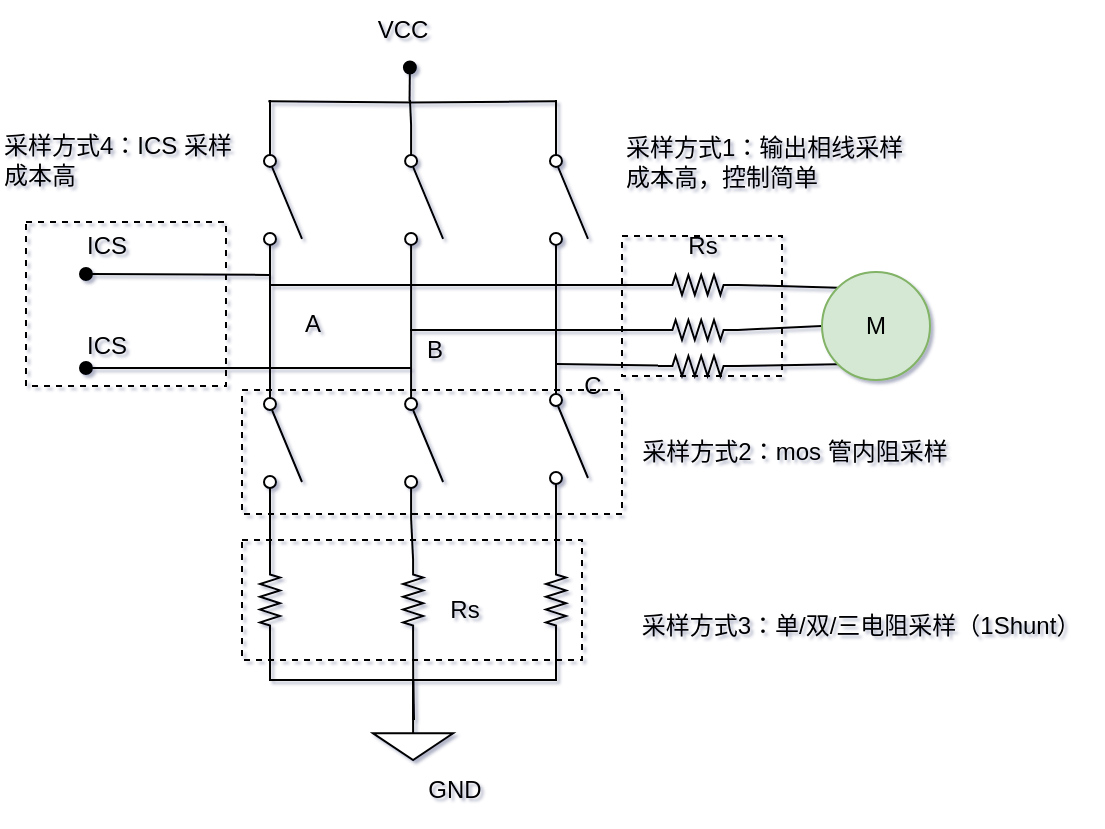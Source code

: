 <mxfile version="24.8.4">
  <diagram name="等效电路" id="qyUAMR9Gx85rMnfqyGuq">
    <mxGraphModel dx="954" dy="558" grid="0" gridSize="10" guides="1" tooltips="1" connect="1" arrows="1" fold="1" page="1" pageScale="1" pageWidth="827" pageHeight="1169" math="0" shadow="1">
      <root>
        <mxCell id="0" />
        <mxCell id="1" parent="0" />
        <mxCell id="NXIWG5uz2K2swiidzdYj-2" value="VCC" style="text;html=1;align=center;verticalAlign=middle;resizable=0;points=[];autosize=1;strokeColor=none;fillColor=none;" vertex="1" parent="1">
          <mxGeometry x="202.554" y="80" width="50" height="30" as="geometry" />
        </mxCell>
        <mxCell id="NXIWG5uz2K2swiidzdYj-3" value="GND" style="text;html=1;align=center;verticalAlign=middle;resizable=0;points=[];autosize=1;strokeColor=none;fillColor=none;" vertex="1" parent="1">
          <mxGeometry x="228.544" y="459.995" width="50" height="30" as="geometry" />
        </mxCell>
        <mxCell id="NXIWG5uz2K2swiidzdYj-53" style="rounded=0;orthogonalLoop=1;jettySize=auto;html=1;exitX=1;exitY=0.5;exitDx=0;exitDy=0;exitPerimeter=0;entryX=0;entryY=0;entryDx=0;entryDy=0;endArrow=none;endFill=0;" edge="1" parent="1" source="NXIWG5uz2K2swiidzdYj-24" target="NXIWG5uz2K2swiidzdYj-51">
          <mxGeometry relative="1" as="geometry" />
        </mxCell>
        <mxCell id="NXIWG5uz2K2swiidzdYj-24" value="" style="pointerEvents=1;verticalLabelPosition=bottom;shadow=0;dashed=0;align=center;html=1;verticalAlign=top;shape=mxgraph.electrical.resistors.resistor_2;" vertex="1" parent="1">
          <mxGeometry x="356" y="217.46" width="40" height="10" as="geometry" />
        </mxCell>
        <mxCell id="NXIWG5uz2K2swiidzdYj-44" style="rounded=0;orthogonalLoop=1;jettySize=auto;html=1;exitX=0;exitY=0.5;exitDx=0;exitDy=0;exitPerimeter=0;endArrow=none;endFill=0;" edge="1" parent="1" source="NXIWG5uz2K2swiidzdYj-25">
          <mxGeometry relative="1" as="geometry">
            <mxPoint x="232" y="245" as="targetPoint" />
            <mxPoint x="402" y="245" as="sourcePoint" />
          </mxGeometry>
        </mxCell>
        <mxCell id="NXIWG5uz2K2swiidzdYj-54" style="rounded=0;orthogonalLoop=1;jettySize=auto;html=1;exitX=1;exitY=0.5;exitDx=0;exitDy=0;exitPerimeter=0;entryX=0;entryY=0.5;entryDx=0;entryDy=0;endArrow=none;endFill=0;" edge="1" parent="1" source="NXIWG5uz2K2swiidzdYj-25" target="NXIWG5uz2K2swiidzdYj-51">
          <mxGeometry relative="1" as="geometry" />
        </mxCell>
        <mxCell id="NXIWG5uz2K2swiidzdYj-25" value="" style="pointerEvents=1;verticalLabelPosition=bottom;shadow=0;dashed=0;align=center;html=1;verticalAlign=top;shape=mxgraph.electrical.resistors.resistor_2;" vertex="1" parent="1">
          <mxGeometry x="356" y="240" width="40" height="10" as="geometry" />
        </mxCell>
        <mxCell id="NXIWG5uz2K2swiidzdYj-55" style="rounded=0;orthogonalLoop=1;jettySize=auto;html=1;exitX=1;exitY=0.5;exitDx=0;exitDy=0;exitPerimeter=0;entryX=0;entryY=1;entryDx=0;entryDy=0;endArrow=none;endFill=0;" edge="1" parent="1" source="NXIWG5uz2K2swiidzdYj-26" target="NXIWG5uz2K2swiidzdYj-51">
          <mxGeometry relative="1" as="geometry" />
        </mxCell>
        <mxCell id="NXIWG5uz2K2swiidzdYj-26" value="" style="pointerEvents=1;verticalLabelPosition=bottom;shadow=0;dashed=0;align=center;html=1;verticalAlign=top;shape=mxgraph.electrical.resistors.resistor_2;" vertex="1" parent="1">
          <mxGeometry x="356" y="258" width="40" height="10" as="geometry" />
        </mxCell>
        <mxCell id="NXIWG5uz2K2swiidzdYj-6" style="edgeStyle=orthogonalEdgeStyle;rounded=0;orthogonalLoop=1;jettySize=auto;html=1;exitX=0;exitY=0.8;exitDx=0;exitDy=0;entryX=0;entryY=0.8;entryDx=0;entryDy=0;endArrow=none;endFill=0;" edge="1" parent="1">
          <mxGeometry relative="1" as="geometry">
            <mxPoint x="161.166" y="130.65" as="sourcePoint" />
            <mxPoint x="304.842" y="130.649" as="targetPoint" />
          </mxGeometry>
        </mxCell>
        <mxCell id="NXIWG5uz2K2swiidzdYj-11" style="edgeStyle=orthogonalEdgeStyle;rounded=0;orthogonalLoop=1;jettySize=auto;html=1;exitX=0;exitY=0.8;exitDx=0;exitDy=0;endArrow=oval;endFill=1;" edge="1" parent="1">
          <mxGeometry relative="1" as="geometry">
            <mxPoint x="231.96" y="113.766" as="targetPoint" />
            <mxPoint x="231.773" y="130.649" as="sourcePoint" />
          </mxGeometry>
        </mxCell>
        <mxCell id="NXIWG5uz2K2swiidzdYj-21" value="A" style="text;html=1;align=center;verticalAlign=middle;resizable=0;points=[];autosize=1;strokeColor=none;fillColor=none;" vertex="1" parent="1">
          <mxGeometry x="168.001" y="227.002" width="30" height="30" as="geometry" />
        </mxCell>
        <mxCell id="NXIWG5uz2K2swiidzdYj-22" value="B" style="text;html=1;align=center;verticalAlign=middle;resizable=0;points=[];autosize=1;strokeColor=none;fillColor=none;" vertex="1" parent="1">
          <mxGeometry x="228.547" y="240.002" width="30" height="30" as="geometry" />
        </mxCell>
        <mxCell id="NXIWG5uz2K2swiidzdYj-23" value="C" style="text;html=1;align=center;verticalAlign=middle;resizable=0;points=[];autosize=1;strokeColor=none;fillColor=none;" vertex="1" parent="1">
          <mxGeometry x="308.0" y="258.002" width="30" height="30" as="geometry" />
        </mxCell>
        <mxCell id="NXIWG5uz2K2swiidzdYj-31" style="edgeStyle=orthogonalEdgeStyle;rounded=0;orthogonalLoop=1;jettySize=auto;html=1;exitX=0;exitY=0.8;exitDx=0;exitDy=0;endArrow=none;endFill=0;" edge="1" parent="1" source="NXIWG5uz2K2swiidzdYj-30">
          <mxGeometry relative="1" as="geometry">
            <mxPoint x="162" y="130" as="targetPoint" />
          </mxGeometry>
        </mxCell>
        <mxCell id="NXIWG5uz2K2swiidzdYj-33" style="edgeStyle=orthogonalEdgeStyle;rounded=0;orthogonalLoop=1;jettySize=auto;html=1;exitX=1;exitY=0.8;exitDx=0;exitDy=0;entryX=0;entryY=0.8;entryDx=0;entryDy=0;endArrow=none;endFill=0;" edge="1" parent="1" source="NXIWG5uz2K2swiidzdYj-30" target="NXIWG5uz2K2swiidzdYj-32">
          <mxGeometry relative="1" as="geometry" />
        </mxCell>
        <mxCell id="NXIWG5uz2K2swiidzdYj-82" style="rounded=0;orthogonalLoop=1;jettySize=auto;html=1;exitX=1;exitY=0.8;exitDx=0;exitDy=0;endArrow=oval;endFill=1;" edge="1" parent="1" source="NXIWG5uz2K2swiidzdYj-30">
          <mxGeometry relative="1" as="geometry">
            <mxPoint x="70" y="217" as="targetPoint" />
          </mxGeometry>
        </mxCell>
        <mxCell id="NXIWG5uz2K2swiidzdYj-30" value="" style="html=1;shape=mxgraph.electrical.electro-mechanical.singleSwitch;aspect=fixed;elSwitchState=off;direction=south;" vertex="1" parent="1">
          <mxGeometry x="158" y="142.46" width="20" height="75" as="geometry" />
        </mxCell>
        <mxCell id="NXIWG5uz2K2swiidzdYj-32" value="" style="html=1;shape=mxgraph.electrical.electro-mechanical.singleSwitch;aspect=fixed;elSwitchState=off;direction=south;" vertex="1" parent="1">
          <mxGeometry x="158" y="264" width="20" height="75" as="geometry" />
        </mxCell>
        <mxCell id="NXIWG5uz2K2swiidzdYj-35" style="edgeStyle=orthogonalEdgeStyle;rounded=0;orthogonalLoop=1;jettySize=auto;html=1;exitX=1;exitY=0.8;exitDx=0;exitDy=0;entryX=0;entryY=0.5;entryDx=0;entryDy=0;entryPerimeter=0;endArrow=none;endFill=0;" edge="1" parent="1" source="NXIWG5uz2K2swiidzdYj-30" target="NXIWG5uz2K2swiidzdYj-24">
          <mxGeometry relative="1" as="geometry">
            <Array as="points">
              <mxPoint x="162" y="222" />
            </Array>
          </mxGeometry>
        </mxCell>
        <mxCell id="NXIWG5uz2K2swiidzdYj-40" style="edgeStyle=orthogonalEdgeStyle;rounded=0;orthogonalLoop=1;jettySize=auto;html=1;exitX=0;exitY=0.8;exitDx=0;exitDy=0;endArrow=none;endFill=0;" edge="1" parent="1" source="NXIWG5uz2K2swiidzdYj-39">
          <mxGeometry relative="1" as="geometry">
            <mxPoint x="232" y="130" as="targetPoint" />
          </mxGeometry>
        </mxCell>
        <mxCell id="NXIWG5uz2K2swiidzdYj-43" style="edgeStyle=orthogonalEdgeStyle;rounded=0;orthogonalLoop=1;jettySize=auto;html=1;exitX=1;exitY=0.8;exitDx=0;exitDy=0;entryX=0;entryY=0.8;entryDx=0;entryDy=0;endArrow=none;endFill=0;" edge="1" parent="1" source="NXIWG5uz2K2swiidzdYj-39" target="NXIWG5uz2K2swiidzdYj-41">
          <mxGeometry relative="1" as="geometry" />
        </mxCell>
        <mxCell id="NXIWG5uz2K2swiidzdYj-39" value="" style="html=1;shape=mxgraph.electrical.electro-mechanical.singleSwitch;aspect=fixed;elSwitchState=off;direction=south;" vertex="1" parent="1">
          <mxGeometry x="228.55" y="142.46" width="20" height="75" as="geometry" />
        </mxCell>
        <mxCell id="NXIWG5uz2K2swiidzdYj-85" style="rounded=0;orthogonalLoop=1;jettySize=auto;html=1;exitX=0;exitY=0.8;exitDx=0;exitDy=0;endArrow=oval;endFill=1;" edge="1" parent="1" source="NXIWG5uz2K2swiidzdYj-41">
          <mxGeometry relative="1" as="geometry">
            <mxPoint x="70" y="264" as="targetPoint" />
          </mxGeometry>
        </mxCell>
        <mxCell id="NXIWG5uz2K2swiidzdYj-41" value="" style="html=1;shape=mxgraph.electrical.electro-mechanical.singleSwitch;aspect=fixed;elSwitchState=off;direction=south;" vertex="1" parent="1">
          <mxGeometry x="228.55" y="264" width="20" height="75" as="geometry" />
        </mxCell>
        <mxCell id="NXIWG5uz2K2swiidzdYj-46" style="edgeStyle=orthogonalEdgeStyle;rounded=0;orthogonalLoop=1;jettySize=auto;html=1;exitX=0;exitY=0.8;exitDx=0;exitDy=0;endArrow=none;endFill=0;" edge="1" parent="1" source="NXIWG5uz2K2swiidzdYj-45">
          <mxGeometry relative="1" as="geometry">
            <mxPoint x="305" y="130" as="targetPoint" />
          </mxGeometry>
        </mxCell>
        <mxCell id="NXIWG5uz2K2swiidzdYj-48" style="edgeStyle=orthogonalEdgeStyle;rounded=0;orthogonalLoop=1;jettySize=auto;html=1;exitX=1;exitY=0.8;exitDx=0;exitDy=0;endArrow=none;endFill=0;entryX=0;entryY=0.8;entryDx=0;entryDy=0;" edge="1" parent="1" source="NXIWG5uz2K2swiidzdYj-45" target="NXIWG5uz2K2swiidzdYj-47">
          <mxGeometry relative="1" as="geometry">
            <mxPoint x="305" y="260" as="targetPoint" />
          </mxGeometry>
        </mxCell>
        <mxCell id="NXIWG5uz2K2swiidzdYj-45" value="" style="html=1;shape=mxgraph.electrical.electro-mechanical.singleSwitch;aspect=fixed;elSwitchState=off;direction=south;" vertex="1" parent="1">
          <mxGeometry x="301" y="142.46" width="20" height="75" as="geometry" />
        </mxCell>
        <mxCell id="NXIWG5uz2K2swiidzdYj-50" style="rounded=0;orthogonalLoop=1;jettySize=auto;html=1;exitX=0;exitY=0.8;exitDx=0;exitDy=0;endArrow=none;endFill=0;" edge="1" parent="1" source="NXIWG5uz2K2swiidzdYj-47" target="NXIWG5uz2K2swiidzdYj-26">
          <mxGeometry relative="1" as="geometry" />
        </mxCell>
        <mxCell id="NXIWG5uz2K2swiidzdYj-47" value="" style="html=1;shape=mxgraph.electrical.electro-mechanical.singleSwitch;aspect=fixed;elSwitchState=off;direction=south;" vertex="1" parent="1">
          <mxGeometry x="301" y="262" width="20" height="75" as="geometry" />
        </mxCell>
        <mxCell id="NXIWG5uz2K2swiidzdYj-51" value="M" style="ellipse;whiteSpace=wrap;html=1;aspect=fixed;fillColor=#d5e8d4;strokeColor=#82b366;" vertex="1" parent="1">
          <mxGeometry x="438" y="216" width="54" height="54" as="geometry" />
        </mxCell>
        <mxCell id="NXIWG5uz2K2swiidzdYj-56" value="" style="rounded=0;whiteSpace=wrap;html=1;fillColor=none;dashed=1;" vertex="1" parent="1">
          <mxGeometry x="338" y="198" width="80" height="70" as="geometry" />
        </mxCell>
        <mxCell id="NXIWG5uz2K2swiidzdYj-58" value="" style="pointerEvents=1;verticalLabelPosition=bottom;shadow=0;dashed=0;align=center;html=1;verticalAlign=top;shape=mxgraph.electrical.signal_sources.signal_ground;" vertex="1" parent="1">
          <mxGeometry x="213.55" y="440" width="40" height="20" as="geometry" />
        </mxCell>
        <mxCell id="NXIWG5uz2K2swiidzdYj-59" value="Rs" style="text;html=1;align=center;verticalAlign=middle;resizable=0;points=[];autosize=1;strokeColor=none;fillColor=none;" vertex="1" parent="1">
          <mxGeometry x="358" y="188" width="40" height="30" as="geometry" />
        </mxCell>
        <mxCell id="NXIWG5uz2K2swiidzdYj-63" style="edgeStyle=orthogonalEdgeStyle;rounded=0;orthogonalLoop=1;jettySize=auto;html=1;exitX=0;exitY=0.5;exitDx=0;exitDy=0;exitPerimeter=0;entryX=1;entryY=0.8;entryDx=0;entryDy=0;endArrow=none;endFill=0;" edge="1" parent="1" source="NXIWG5uz2K2swiidzdYj-60" target="NXIWG5uz2K2swiidzdYj-32">
          <mxGeometry relative="1" as="geometry" />
        </mxCell>
        <mxCell id="NXIWG5uz2K2swiidzdYj-60" value="" style="pointerEvents=1;verticalLabelPosition=bottom;shadow=0;dashed=0;align=center;html=1;verticalAlign=top;shape=mxgraph.electrical.resistors.resistor_2;direction=south;" vertex="1" parent="1">
          <mxGeometry x="157" y="360" width="10" height="40" as="geometry" />
        </mxCell>
        <mxCell id="NXIWG5uz2K2swiidzdYj-64" style="edgeStyle=orthogonalEdgeStyle;rounded=0;orthogonalLoop=1;jettySize=auto;html=1;exitX=0;exitY=0.5;exitDx=0;exitDy=0;exitPerimeter=0;entryX=1;entryY=0.8;entryDx=0;entryDy=0;endArrow=none;endFill=0;" edge="1" parent="1" source="NXIWG5uz2K2swiidzdYj-61" target="NXIWG5uz2K2swiidzdYj-41">
          <mxGeometry relative="1" as="geometry" />
        </mxCell>
        <mxCell id="NXIWG5uz2K2swiidzdYj-73" style="edgeStyle=orthogonalEdgeStyle;rounded=0;orthogonalLoop=1;jettySize=auto;html=1;exitX=1;exitY=0.5;exitDx=0;exitDy=0;exitPerimeter=0;endArrow=none;endFill=0;" edge="1" parent="1" source="NXIWG5uz2K2swiidzdYj-61">
          <mxGeometry relative="1" as="geometry">
            <mxPoint x="234" y="440" as="targetPoint" />
          </mxGeometry>
        </mxCell>
        <mxCell id="NXIWG5uz2K2swiidzdYj-61" value="" style="pointerEvents=1;verticalLabelPosition=bottom;shadow=0;dashed=0;align=center;html=1;verticalAlign=top;shape=mxgraph.electrical.resistors.resistor_2;direction=south;" vertex="1" parent="1">
          <mxGeometry x="228.55" y="360" width="10" height="40" as="geometry" />
        </mxCell>
        <mxCell id="NXIWG5uz2K2swiidzdYj-65" style="edgeStyle=orthogonalEdgeStyle;rounded=0;orthogonalLoop=1;jettySize=auto;html=1;exitX=0;exitY=0.5;exitDx=0;exitDy=0;exitPerimeter=0;entryX=1;entryY=0.8;entryDx=0;entryDy=0;endArrow=none;endFill=0;" edge="1" parent="1" source="NXIWG5uz2K2swiidzdYj-62" target="NXIWG5uz2K2swiidzdYj-47">
          <mxGeometry relative="1" as="geometry" />
        </mxCell>
        <mxCell id="NXIWG5uz2K2swiidzdYj-62" value="" style="pointerEvents=1;verticalLabelPosition=bottom;shadow=0;dashed=0;align=center;html=1;verticalAlign=top;shape=mxgraph.electrical.resistors.resistor_2;direction=south;" vertex="1" parent="1">
          <mxGeometry x="300" y="360" width="10" height="40" as="geometry" />
        </mxCell>
        <mxCell id="NXIWG5uz2K2swiidzdYj-72" style="edgeStyle=orthogonalEdgeStyle;rounded=0;orthogonalLoop=1;jettySize=auto;html=1;exitX=1;exitY=0.5;exitDx=0;exitDy=0;exitPerimeter=0;entryX=0.5;entryY=0;entryDx=0;entryDy=0;entryPerimeter=0;endArrow=none;endFill=0;" edge="1" parent="1" source="NXIWG5uz2K2swiidzdYj-60" target="NXIWG5uz2K2swiidzdYj-58">
          <mxGeometry relative="1" as="geometry" />
        </mxCell>
        <mxCell id="NXIWG5uz2K2swiidzdYj-74" style="edgeStyle=orthogonalEdgeStyle;rounded=0;orthogonalLoop=1;jettySize=auto;html=1;exitX=1;exitY=0.5;exitDx=0;exitDy=0;exitPerimeter=0;entryX=0.5;entryY=0;entryDx=0;entryDy=0;entryPerimeter=0;endArrow=none;endFill=0;" edge="1" parent="1" source="NXIWG5uz2K2swiidzdYj-62" target="NXIWG5uz2K2swiidzdYj-58">
          <mxGeometry relative="1" as="geometry" />
        </mxCell>
        <mxCell id="NXIWG5uz2K2swiidzdYj-75" value="" style="rounded=0;whiteSpace=wrap;html=1;fillColor=none;dashed=1;" vertex="1" parent="1">
          <mxGeometry x="148" y="350" width="170" height="60" as="geometry" />
        </mxCell>
        <mxCell id="NXIWG5uz2K2swiidzdYj-76" value="Rs" style="text;html=1;align=center;verticalAlign=middle;resizable=0;points=[];autosize=1;strokeColor=none;fillColor=none;" vertex="1" parent="1">
          <mxGeometry x="238.55" y="370" width="40" height="30" as="geometry" />
        </mxCell>
        <mxCell id="NXIWG5uz2K2swiidzdYj-77" value="采样方式1：输出相线采样&lt;div&gt;成本高，控制简单&lt;/div&gt;" style="text;html=1;align=left;verticalAlign=middle;resizable=0;points=[];autosize=1;strokeColor=none;fillColor=none;" vertex="1" parent="1">
          <mxGeometry x="338" y="140" width="157" height="41" as="geometry" />
        </mxCell>
        <mxCell id="NXIWG5uz2K2swiidzdYj-78" value="采样方式3：单/双/三电阻采样（1Shunt）" style="text;html=1;align=center;verticalAlign=middle;resizable=0;points=[];autosize=1;strokeColor=none;fillColor=none;" vertex="1" parent="1">
          <mxGeometry x="338" y="380" width="237" height="26" as="geometry" />
        </mxCell>
        <mxCell id="NXIWG5uz2K2swiidzdYj-79" value="" style="rounded=0;whiteSpace=wrap;html=1;fillColor=none;dashed=1;" vertex="1" parent="1">
          <mxGeometry x="148" y="275" width="190" height="62" as="geometry" />
        </mxCell>
        <mxCell id="NXIWG5uz2K2swiidzdYj-80" value="采样方式2：mos 管内阻采样" style="text;html=1;align=center;verticalAlign=middle;resizable=0;points=[];autosize=1;strokeColor=none;fillColor=none;" vertex="1" parent="1">
          <mxGeometry x="338" y="293" width="171" height="26" as="geometry" />
        </mxCell>
        <mxCell id="NXIWG5uz2K2swiidzdYj-84" value="ICS" style="text;html=1;align=center;verticalAlign=middle;resizable=0;points=[];autosize=1;strokeColor=none;fillColor=none;" vertex="1" parent="1">
          <mxGeometry x="60" y="188" width="40" height="30" as="geometry" />
        </mxCell>
        <mxCell id="NXIWG5uz2K2swiidzdYj-86" value="ICS" style="text;html=1;align=center;verticalAlign=middle;resizable=0;points=[];autosize=1;strokeColor=none;fillColor=none;" vertex="1" parent="1">
          <mxGeometry x="60" y="238" width="40" height="30" as="geometry" />
        </mxCell>
        <mxCell id="NXIWG5uz2K2swiidzdYj-87" value="" style="rounded=0;whiteSpace=wrap;html=1;fillColor=none;dashed=1;" vertex="1" parent="1">
          <mxGeometry x="40" y="191" width="100" height="82" as="geometry" />
        </mxCell>
        <mxCell id="NXIWG5uz2K2swiidzdYj-88" value="采样方式4：ICS 采样&lt;div&gt;成本高&lt;/div&gt;" style="text;html=1;align=left;verticalAlign=middle;resizable=0;points=[];autosize=1;strokeColor=none;fillColor=none;" vertex="1" parent="1">
          <mxGeometry x="27" y="140" width="140" height="40" as="geometry" />
        </mxCell>
      </root>
    </mxGraphModel>
  </diagram>
</mxfile>
